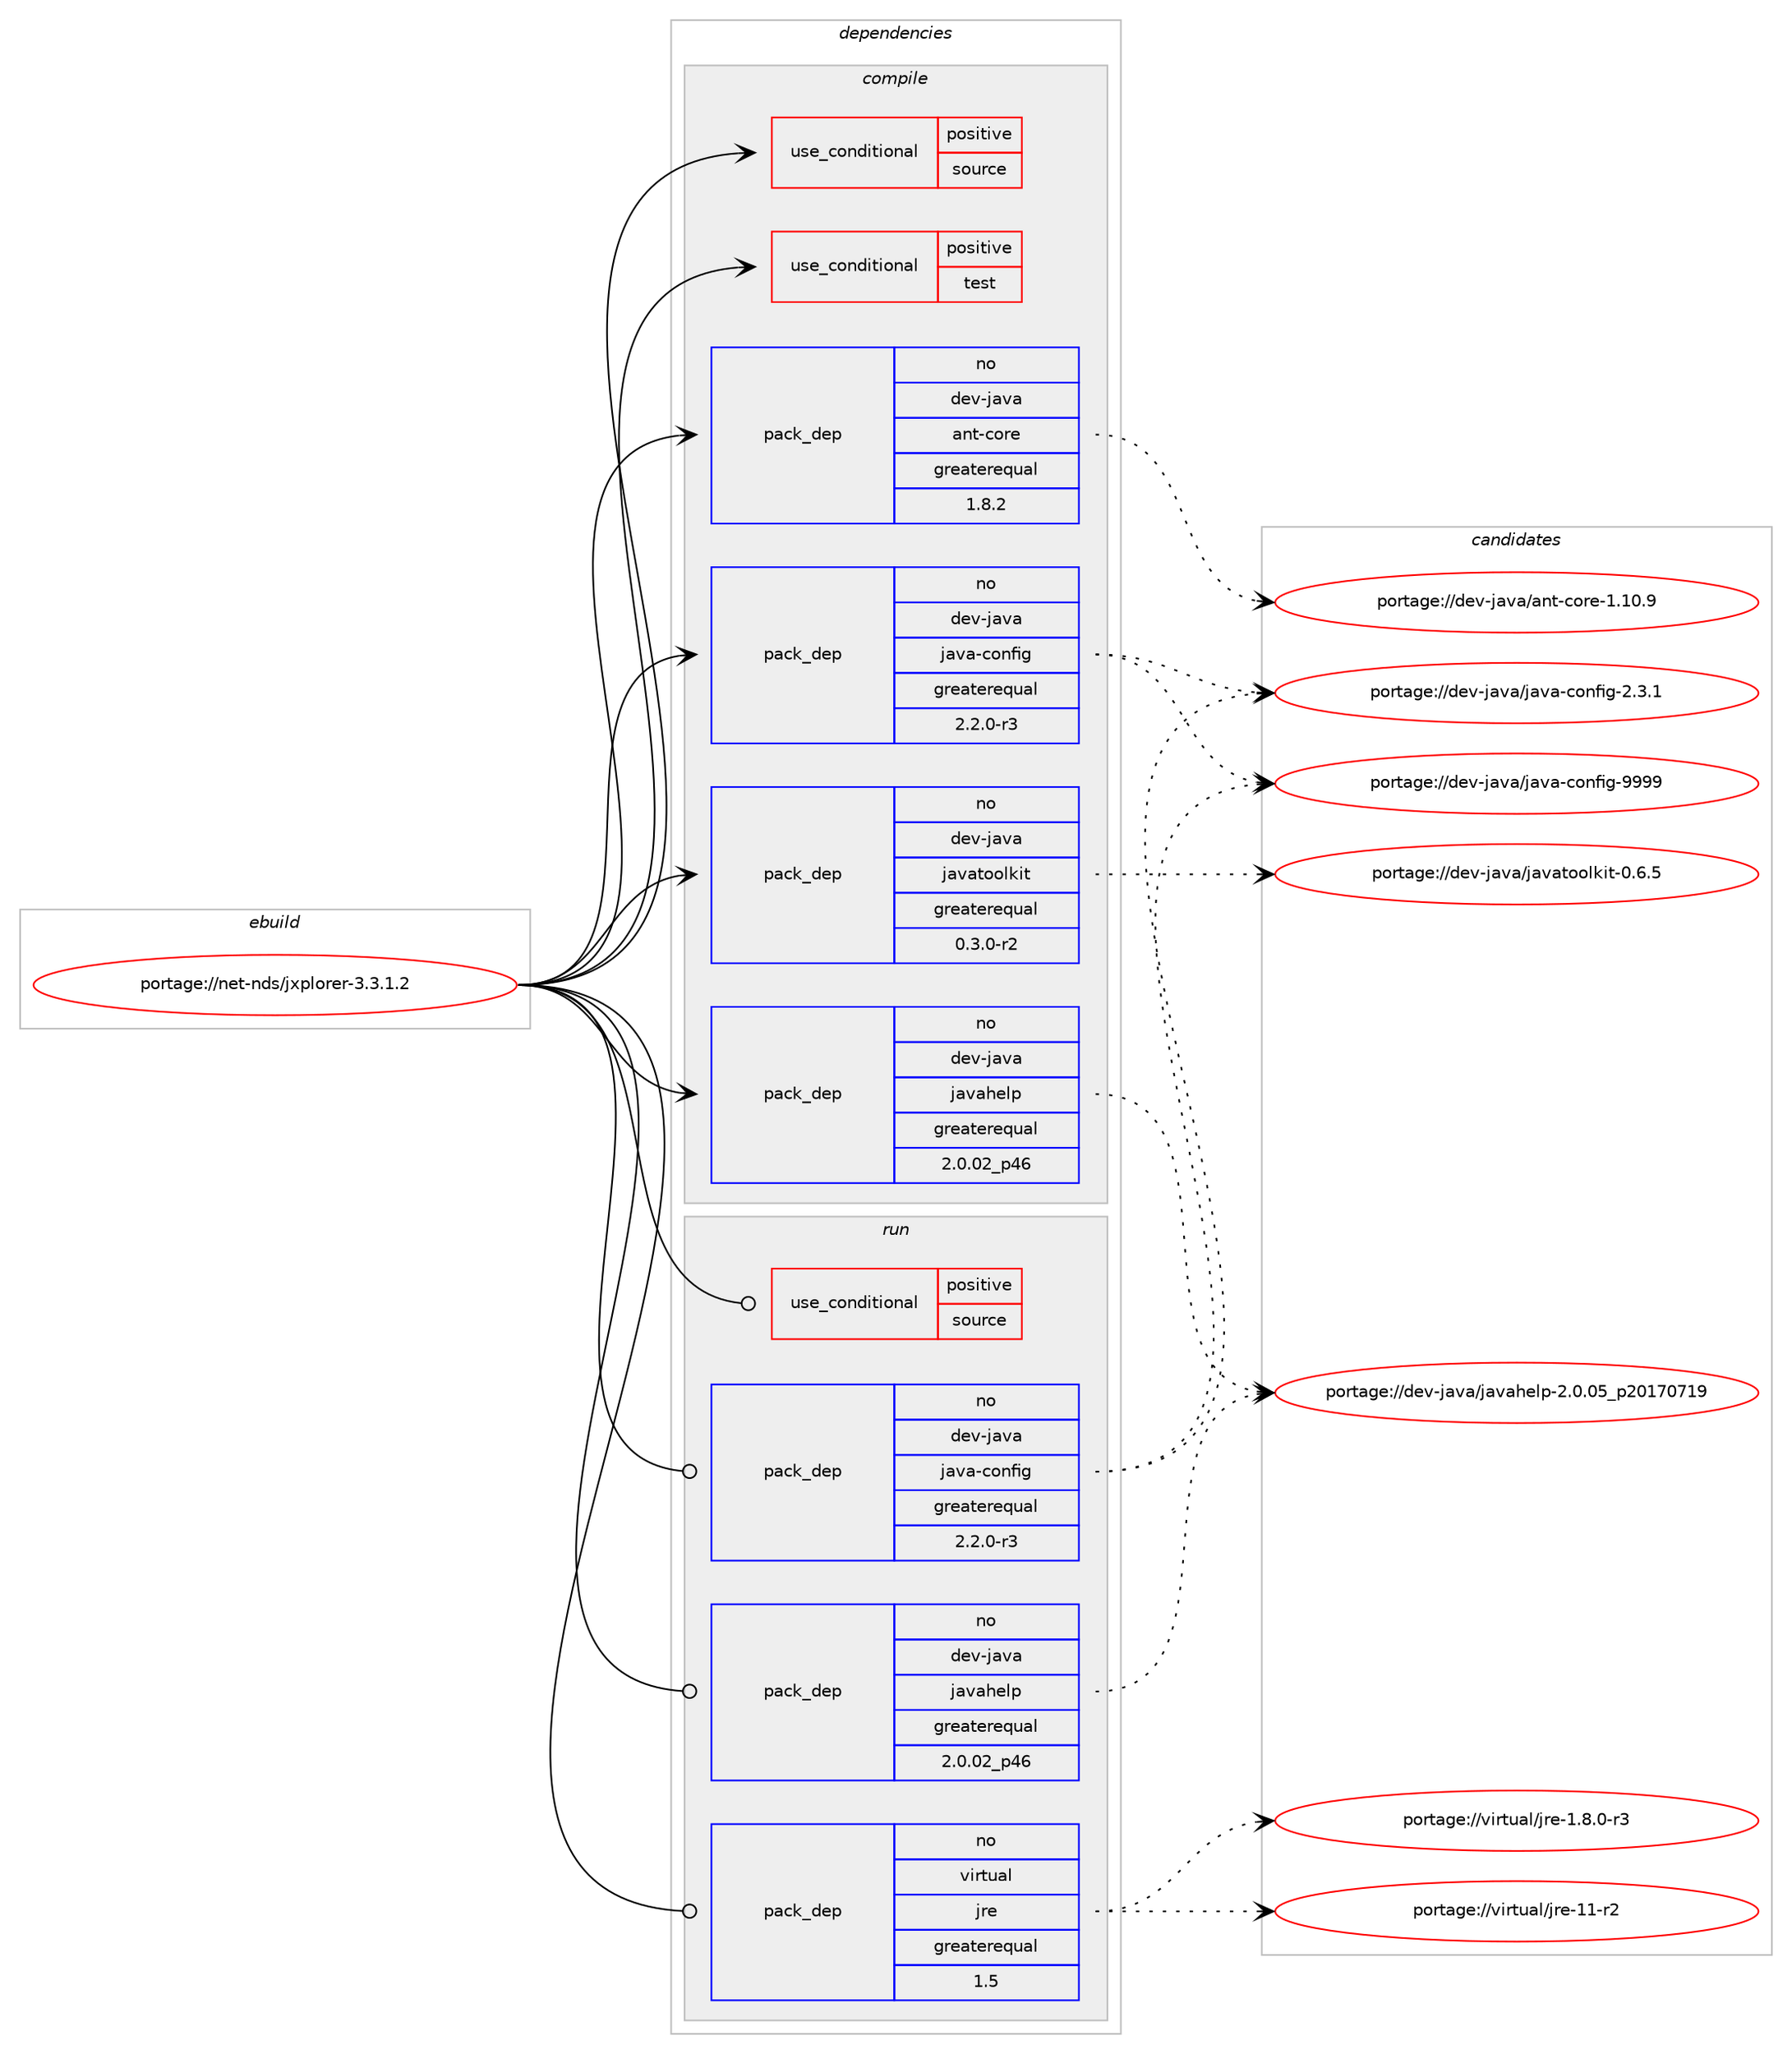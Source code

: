 digraph prolog {

# *************
# Graph options
# *************

newrank=true;
concentrate=true;
compound=true;
graph [rankdir=LR,fontname=Helvetica,fontsize=10,ranksep=1.5];#, ranksep=2.5, nodesep=0.2];
edge  [arrowhead=vee];
node  [fontname=Helvetica,fontsize=10];

# **********
# The ebuild
# **********

subgraph cluster_leftcol {
color=gray;
label=<<i>ebuild</i>>;
id [label="portage://net-nds/jxplorer-3.3.1.2", color=red, width=4, href="../net-nds/jxplorer-3.3.1.2.svg"];
}

# ****************
# The dependencies
# ****************

subgraph cluster_midcol {
color=gray;
label=<<i>dependencies</i>>;
subgraph cluster_compile {
fillcolor="#eeeeee";
style=filled;
label=<<i>compile</i>>;
subgraph cond281 {
dependency503 [label=<<TABLE BORDER="0" CELLBORDER="1" CELLSPACING="0" CELLPADDING="4"><TR><TD ROWSPAN="3" CELLPADDING="10">use_conditional</TD></TR><TR><TD>positive</TD></TR><TR><TD>source</TD></TR></TABLE>>, shape=none, color=red];
# *** BEGIN UNKNOWN DEPENDENCY TYPE (TODO) ***
# dependency503 -> package_dependency(portage://net-nds/jxplorer-3.3.1.2,install,no,app-arch,zip,none,[,,],[],[])
# *** END UNKNOWN DEPENDENCY TYPE (TODO) ***

}
id:e -> dependency503:w [weight=20,style="solid",arrowhead="vee"];
subgraph cond282 {
dependency504 [label=<<TABLE BORDER="0" CELLBORDER="1" CELLSPACING="0" CELLPADDING="4"><TR><TD ROWSPAN="3" CELLPADDING="10">use_conditional</TD></TR><TR><TD>positive</TD></TR><TR><TD>test</TD></TR></TABLE>>, shape=none, color=red];
# *** BEGIN UNKNOWN DEPENDENCY TYPE (TODO) ***
# dependency504 -> package_dependency(portage://net-nds/jxplorer-3.3.1.2,install,no,dev-java,junit,none,[,,],[slot(0)],[])
# *** END UNKNOWN DEPENDENCY TYPE (TODO) ***

}
id:e -> dependency504:w [weight=20,style="solid",arrowhead="vee"];
subgraph pack215 {
dependency505 [label=<<TABLE BORDER="0" CELLBORDER="1" CELLSPACING="0" CELLPADDING="4" WIDTH="220"><TR><TD ROWSPAN="6" CELLPADDING="30">pack_dep</TD></TR><TR><TD WIDTH="110">no</TD></TR><TR><TD>dev-java</TD></TR><TR><TD>ant-core</TD></TR><TR><TD>greaterequal</TD></TR><TR><TD>1.8.2</TD></TR></TABLE>>, shape=none, color=blue];
}
id:e -> dependency505:w [weight=20,style="solid",arrowhead="vee"];
subgraph pack216 {
dependency506 [label=<<TABLE BORDER="0" CELLBORDER="1" CELLSPACING="0" CELLPADDING="4" WIDTH="220"><TR><TD ROWSPAN="6" CELLPADDING="30">pack_dep</TD></TR><TR><TD WIDTH="110">no</TD></TR><TR><TD>dev-java</TD></TR><TR><TD>java-config</TD></TR><TR><TD>greaterequal</TD></TR><TR><TD>2.2.0-r3</TD></TR></TABLE>>, shape=none, color=blue];
}
id:e -> dependency506:w [weight=20,style="solid",arrowhead="vee"];
subgraph pack217 {
dependency507 [label=<<TABLE BORDER="0" CELLBORDER="1" CELLSPACING="0" CELLPADDING="4" WIDTH="220"><TR><TD ROWSPAN="6" CELLPADDING="30">pack_dep</TD></TR><TR><TD WIDTH="110">no</TD></TR><TR><TD>dev-java</TD></TR><TR><TD>javahelp</TD></TR><TR><TD>greaterequal</TD></TR><TR><TD>2.0.02_p46</TD></TR></TABLE>>, shape=none, color=blue];
}
id:e -> dependency507:w [weight=20,style="solid",arrowhead="vee"];
subgraph pack218 {
dependency508 [label=<<TABLE BORDER="0" CELLBORDER="1" CELLSPACING="0" CELLPADDING="4" WIDTH="220"><TR><TD ROWSPAN="6" CELLPADDING="30">pack_dep</TD></TR><TR><TD WIDTH="110">no</TD></TR><TR><TD>dev-java</TD></TR><TR><TD>javatoolkit</TD></TR><TR><TD>greaterequal</TD></TR><TR><TD>0.3.0-r2</TD></TR></TABLE>>, shape=none, color=blue];
}
id:e -> dependency508:w [weight=20,style="solid",arrowhead="vee"];
# *** BEGIN UNKNOWN DEPENDENCY TYPE (TODO) ***
# id -> package_dependency(portage://net-nds/jxplorer-3.3.1.2,install,no,virtual,jdk,none,[,,],[slot(1.8)],[])
# *** END UNKNOWN DEPENDENCY TYPE (TODO) ***

}
subgraph cluster_compileandrun {
fillcolor="#eeeeee";
style=filled;
label=<<i>compile and run</i>>;
}
subgraph cluster_run {
fillcolor="#eeeeee";
style=filled;
label=<<i>run</i>>;
subgraph cond283 {
dependency509 [label=<<TABLE BORDER="0" CELLBORDER="1" CELLSPACING="0" CELLPADDING="4"><TR><TD ROWSPAN="3" CELLPADDING="10">use_conditional</TD></TR><TR><TD>positive</TD></TR><TR><TD>source</TD></TR></TABLE>>, shape=none, color=red];
# *** BEGIN UNKNOWN DEPENDENCY TYPE (TODO) ***
# dependency509 -> package_dependency(portage://net-nds/jxplorer-3.3.1.2,run,no,app-arch,zip,none,[,,],[],[])
# *** END UNKNOWN DEPENDENCY TYPE (TODO) ***

}
id:e -> dependency509:w [weight=20,style="solid",arrowhead="odot"];
subgraph pack219 {
dependency510 [label=<<TABLE BORDER="0" CELLBORDER="1" CELLSPACING="0" CELLPADDING="4" WIDTH="220"><TR><TD ROWSPAN="6" CELLPADDING="30">pack_dep</TD></TR><TR><TD WIDTH="110">no</TD></TR><TR><TD>dev-java</TD></TR><TR><TD>java-config</TD></TR><TR><TD>greaterequal</TD></TR><TR><TD>2.2.0-r3</TD></TR></TABLE>>, shape=none, color=blue];
}
id:e -> dependency510:w [weight=20,style="solid",arrowhead="odot"];
subgraph pack220 {
dependency511 [label=<<TABLE BORDER="0" CELLBORDER="1" CELLSPACING="0" CELLPADDING="4" WIDTH="220"><TR><TD ROWSPAN="6" CELLPADDING="30">pack_dep</TD></TR><TR><TD WIDTH="110">no</TD></TR><TR><TD>dev-java</TD></TR><TR><TD>javahelp</TD></TR><TR><TD>greaterequal</TD></TR><TR><TD>2.0.02_p46</TD></TR></TABLE>>, shape=none, color=blue];
}
id:e -> dependency511:w [weight=20,style="solid",arrowhead="odot"];
subgraph pack221 {
dependency512 [label=<<TABLE BORDER="0" CELLBORDER="1" CELLSPACING="0" CELLPADDING="4" WIDTH="220"><TR><TD ROWSPAN="6" CELLPADDING="30">pack_dep</TD></TR><TR><TD WIDTH="110">no</TD></TR><TR><TD>virtual</TD></TR><TR><TD>jre</TD></TR><TR><TD>greaterequal</TD></TR><TR><TD>1.5</TD></TR></TABLE>>, shape=none, color=blue];
}
id:e -> dependency512:w [weight=20,style="solid",arrowhead="odot"];
}
}

# **************
# The candidates
# **************

subgraph cluster_choices {
rank=same;
color=gray;
label=<<i>candidates</i>>;

subgraph choice215 {
color=black;
nodesep=1;
choice1001011184510697118974797110116459911111410145494649484657 [label="portage://dev-java/ant-core-1.10.9", color=red, width=4,href="../dev-java/ant-core-1.10.9.svg"];
dependency505:e -> choice1001011184510697118974797110116459911111410145494649484657:w [style=dotted,weight="100"];
}
subgraph choice216 {
color=black;
nodesep=1;
choice1001011184510697118974710697118974599111110102105103455046514649 [label="portage://dev-java/java-config-2.3.1", color=red, width=4,href="../dev-java/java-config-2.3.1.svg"];
choice10010111845106971189747106971189745991111101021051034557575757 [label="portage://dev-java/java-config-9999", color=red, width=4,href="../dev-java/java-config-9999.svg"];
dependency506:e -> choice1001011184510697118974710697118974599111110102105103455046514649:w [style=dotted,weight="100"];
dependency506:e -> choice10010111845106971189747106971189745991111101021051034557575757:w [style=dotted,weight="100"];
}
subgraph choice217 {
color=black;
nodesep=1;
choice10010111845106971189747106971189710410110811245504648464853951125048495548554957 [label="portage://dev-java/javahelp-2.0.05_p20170719", color=red, width=4,href="../dev-java/javahelp-2.0.05_p20170719.svg"];
dependency507:e -> choice10010111845106971189747106971189710410110811245504648464853951125048495548554957:w [style=dotted,weight="100"];
}
subgraph choice218 {
color=black;
nodesep=1;
choice100101118451069711897471069711897116111111108107105116454846544653 [label="portage://dev-java/javatoolkit-0.6.5", color=red, width=4,href="../dev-java/javatoolkit-0.6.5.svg"];
dependency508:e -> choice100101118451069711897471069711897116111111108107105116454846544653:w [style=dotted,weight="100"];
}
subgraph choice219 {
color=black;
nodesep=1;
choice1001011184510697118974710697118974599111110102105103455046514649 [label="portage://dev-java/java-config-2.3.1", color=red, width=4,href="../dev-java/java-config-2.3.1.svg"];
choice10010111845106971189747106971189745991111101021051034557575757 [label="portage://dev-java/java-config-9999", color=red, width=4,href="../dev-java/java-config-9999.svg"];
dependency510:e -> choice1001011184510697118974710697118974599111110102105103455046514649:w [style=dotted,weight="100"];
dependency510:e -> choice10010111845106971189747106971189745991111101021051034557575757:w [style=dotted,weight="100"];
}
subgraph choice220 {
color=black;
nodesep=1;
choice10010111845106971189747106971189710410110811245504648464853951125048495548554957 [label="portage://dev-java/javahelp-2.0.05_p20170719", color=red, width=4,href="../dev-java/javahelp-2.0.05_p20170719.svg"];
dependency511:e -> choice10010111845106971189747106971189710410110811245504648464853951125048495548554957:w [style=dotted,weight="100"];
}
subgraph choice221 {
color=black;
nodesep=1;
choice11810511411611797108471061141014549465646484511451 [label="portage://virtual/jre-1.8.0-r3", color=red, width=4,href="../virtual/jre-1.8.0-r3.svg"];
choice11810511411611797108471061141014549494511450 [label="portage://virtual/jre-11-r2", color=red, width=4,href="../virtual/jre-11-r2.svg"];
dependency512:e -> choice11810511411611797108471061141014549465646484511451:w [style=dotted,weight="100"];
dependency512:e -> choice11810511411611797108471061141014549494511450:w [style=dotted,weight="100"];
}
}

}
